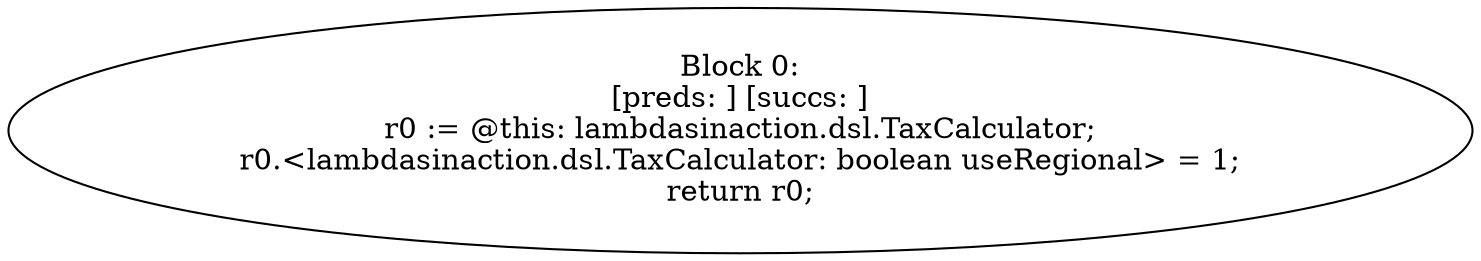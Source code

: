 digraph "unitGraph" {
    "Block 0:
[preds: ] [succs: ]
r0 := @this: lambdasinaction.dsl.TaxCalculator;
r0.<lambdasinaction.dsl.TaxCalculator: boolean useRegional> = 1;
return r0;
"
}
